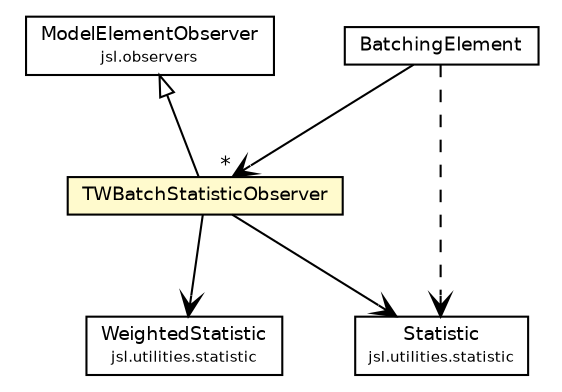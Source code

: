 #!/usr/local/bin/dot
#
# Class diagram 
# Generated by UMLGraph version 5.4 (http://www.umlgraph.org/)
#

digraph G {
	edge [fontname="Helvetica",fontsize=10,labelfontname="Helvetica",labelfontsize=10];
	node [fontname="Helvetica",fontsize=10,shape=plaintext];
	nodesep=0.25;
	ranksep=0.5;
	// jsl.modeling.BatchingElement
	c34578 [label=<<table title="jsl.modeling.BatchingElement" border="0" cellborder="1" cellspacing="0" cellpadding="2" port="p" href="./BatchingElement.html">
		<tr><td><table border="0" cellspacing="0" cellpadding="1">
<tr><td align="center" balign="center"> BatchingElement </td></tr>
		</table></td></tr>
		</table>>, URL="./BatchingElement.html", fontname="Helvetica", fontcolor="black", fontsize=9.0];
	// jsl.modeling.BatchingElement.TWBatchStatisticObserver
	c34579 [label=<<table title="jsl.modeling.BatchingElement.TWBatchStatisticObserver" border="0" cellborder="1" cellspacing="0" cellpadding="2" port="p" bgcolor="lemonChiffon" href="./BatchingElement.TWBatchStatisticObserver.html">
		<tr><td><table border="0" cellspacing="0" cellpadding="1">
<tr><td align="center" balign="center"> TWBatchStatisticObserver </td></tr>
		</table></td></tr>
		</table>>, URL="./BatchingElement.TWBatchStatisticObserver.html", fontname="Helvetica", fontcolor="black", fontsize=9.0];
	// jsl.observers.ModelElementObserver
	c34819 [label=<<table title="jsl.observers.ModelElementObserver" border="0" cellborder="1" cellspacing="0" cellpadding="2" port="p" href="../observers/ModelElementObserver.html">
		<tr><td><table border="0" cellspacing="0" cellpadding="1">
<tr><td align="center" balign="center"> ModelElementObserver </td></tr>
<tr><td align="center" balign="center"><font point-size="7.0"> jsl.observers </font></td></tr>
		</table></td></tr>
		</table>>, URL="../observers/ModelElementObserver.html", fontname="Helvetica", fontcolor="black", fontsize=9.0];
	// jsl.utilities.statistic.WeightedStatistic
	c34971 [label=<<table title="jsl.utilities.statistic.WeightedStatistic" border="0" cellborder="1" cellspacing="0" cellpadding="2" port="p" href="../utilities/statistic/WeightedStatistic.html">
		<tr><td><table border="0" cellspacing="0" cellpadding="1">
<tr><td align="center" balign="center"> WeightedStatistic </td></tr>
<tr><td align="center" balign="center"><font point-size="7.0"> jsl.utilities.statistic </font></td></tr>
		</table></td></tr>
		</table>>, URL="../utilities/statistic/WeightedStatistic.html", fontname="Helvetica", fontcolor="black", fontsize=9.0];
	// jsl.utilities.statistic.Statistic
	c34975 [label=<<table title="jsl.utilities.statistic.Statistic" border="0" cellborder="1" cellspacing="0" cellpadding="2" port="p" href="../utilities/statistic/Statistic.html">
		<tr><td><table border="0" cellspacing="0" cellpadding="1">
<tr><td align="center" balign="center"> Statistic </td></tr>
<tr><td align="center" balign="center"><font point-size="7.0"> jsl.utilities.statistic </font></td></tr>
		</table></td></tr>
		</table>>, URL="../utilities/statistic/Statistic.html", fontname="Helvetica", fontcolor="black", fontsize=9.0];
	//jsl.modeling.BatchingElement.TWBatchStatisticObserver extends jsl.observers.ModelElementObserver
	c34819:p -> c34579:p [dir=back,arrowtail=empty];
	// jsl.modeling.BatchingElement NAVASSOC jsl.modeling.BatchingElement.TWBatchStatisticObserver
	c34578:p -> c34579:p [taillabel="", label="", headlabel="*", fontname="Helvetica", fontcolor="black", fontsize=10.0, color="black", arrowhead=open];
	// jsl.modeling.BatchingElement.TWBatchStatisticObserver NAVASSOC jsl.utilities.statistic.WeightedStatistic
	c34579:p -> c34971:p [taillabel="", label="", headlabel="", fontname="Helvetica", fontcolor="black", fontsize=10.0, color="black", arrowhead=open];
	// jsl.modeling.BatchingElement.TWBatchStatisticObserver NAVASSOC jsl.utilities.statistic.Statistic
	c34579:p -> c34975:p [taillabel="", label="", headlabel="", fontname="Helvetica", fontcolor="black", fontsize=10.0, color="black", arrowhead=open];
	// jsl.modeling.BatchingElement DEPEND jsl.utilities.statistic.Statistic
	c34578:p -> c34975:p [taillabel="", label="", headlabel="", fontname="Helvetica", fontcolor="black", fontsize=10.0, color="black", arrowhead=open, style=dashed];
}

